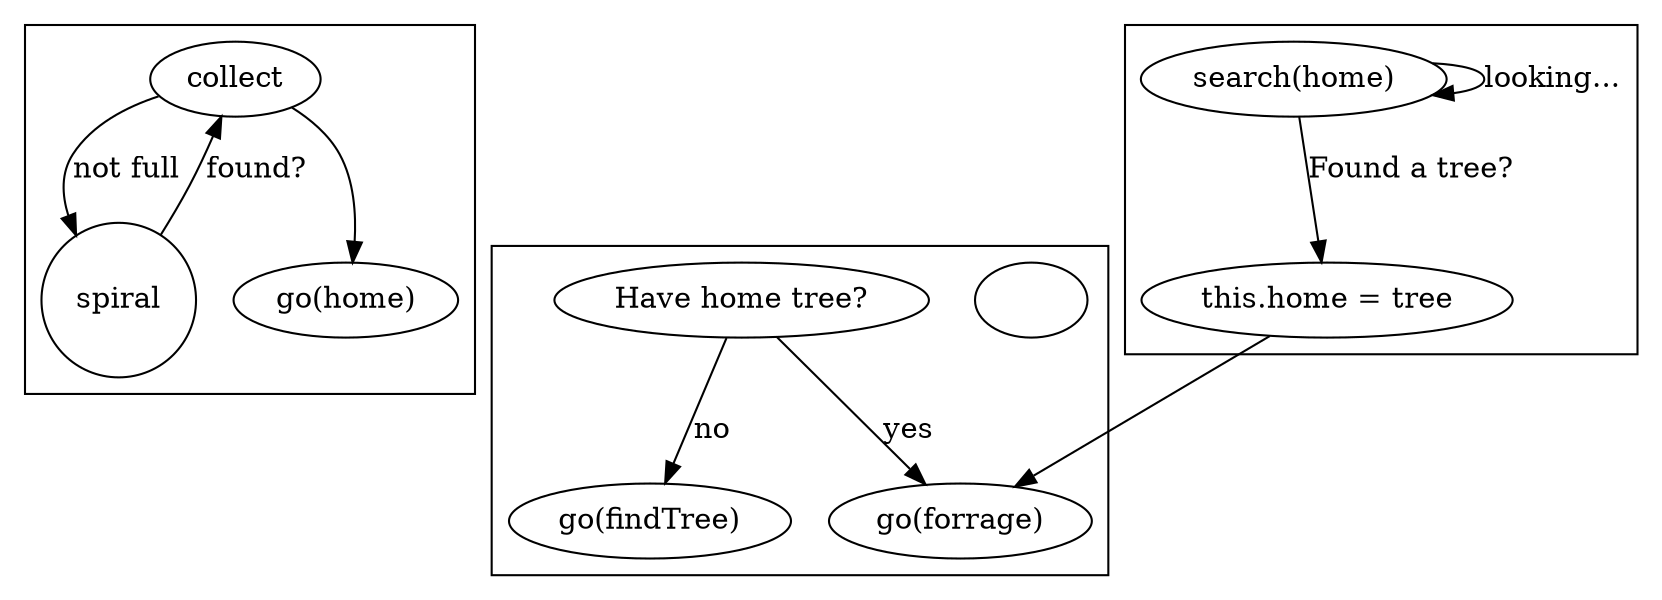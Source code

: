 digraph {

goHome[label="go(home)", shape="ellipse"]
goForrage[label="go(forrage)", shape="ellipse"]
goFindTree[label="go(findTree)", shape="ellipse"]

subgraph clusterdefault {
  home [label="Have home tree?"];
  home -> goForrage [label="yes"];
  home -> goFindTree [label="no"];
}

subgraph clusterfindTree {
  search [label="search(home)"]
  set [label="this.home = tree"]

  search -> search [label="looking..."]
  search -> set [label="Found a tree?"]
  set -> goForrage;
}

subgraph clusterforrage {
  spiral [shape="circle"]
  spiral -> collect [label="found?"]
  collect -> spiral [label="not full"]
  collect -> goHome [label=""]
}

}